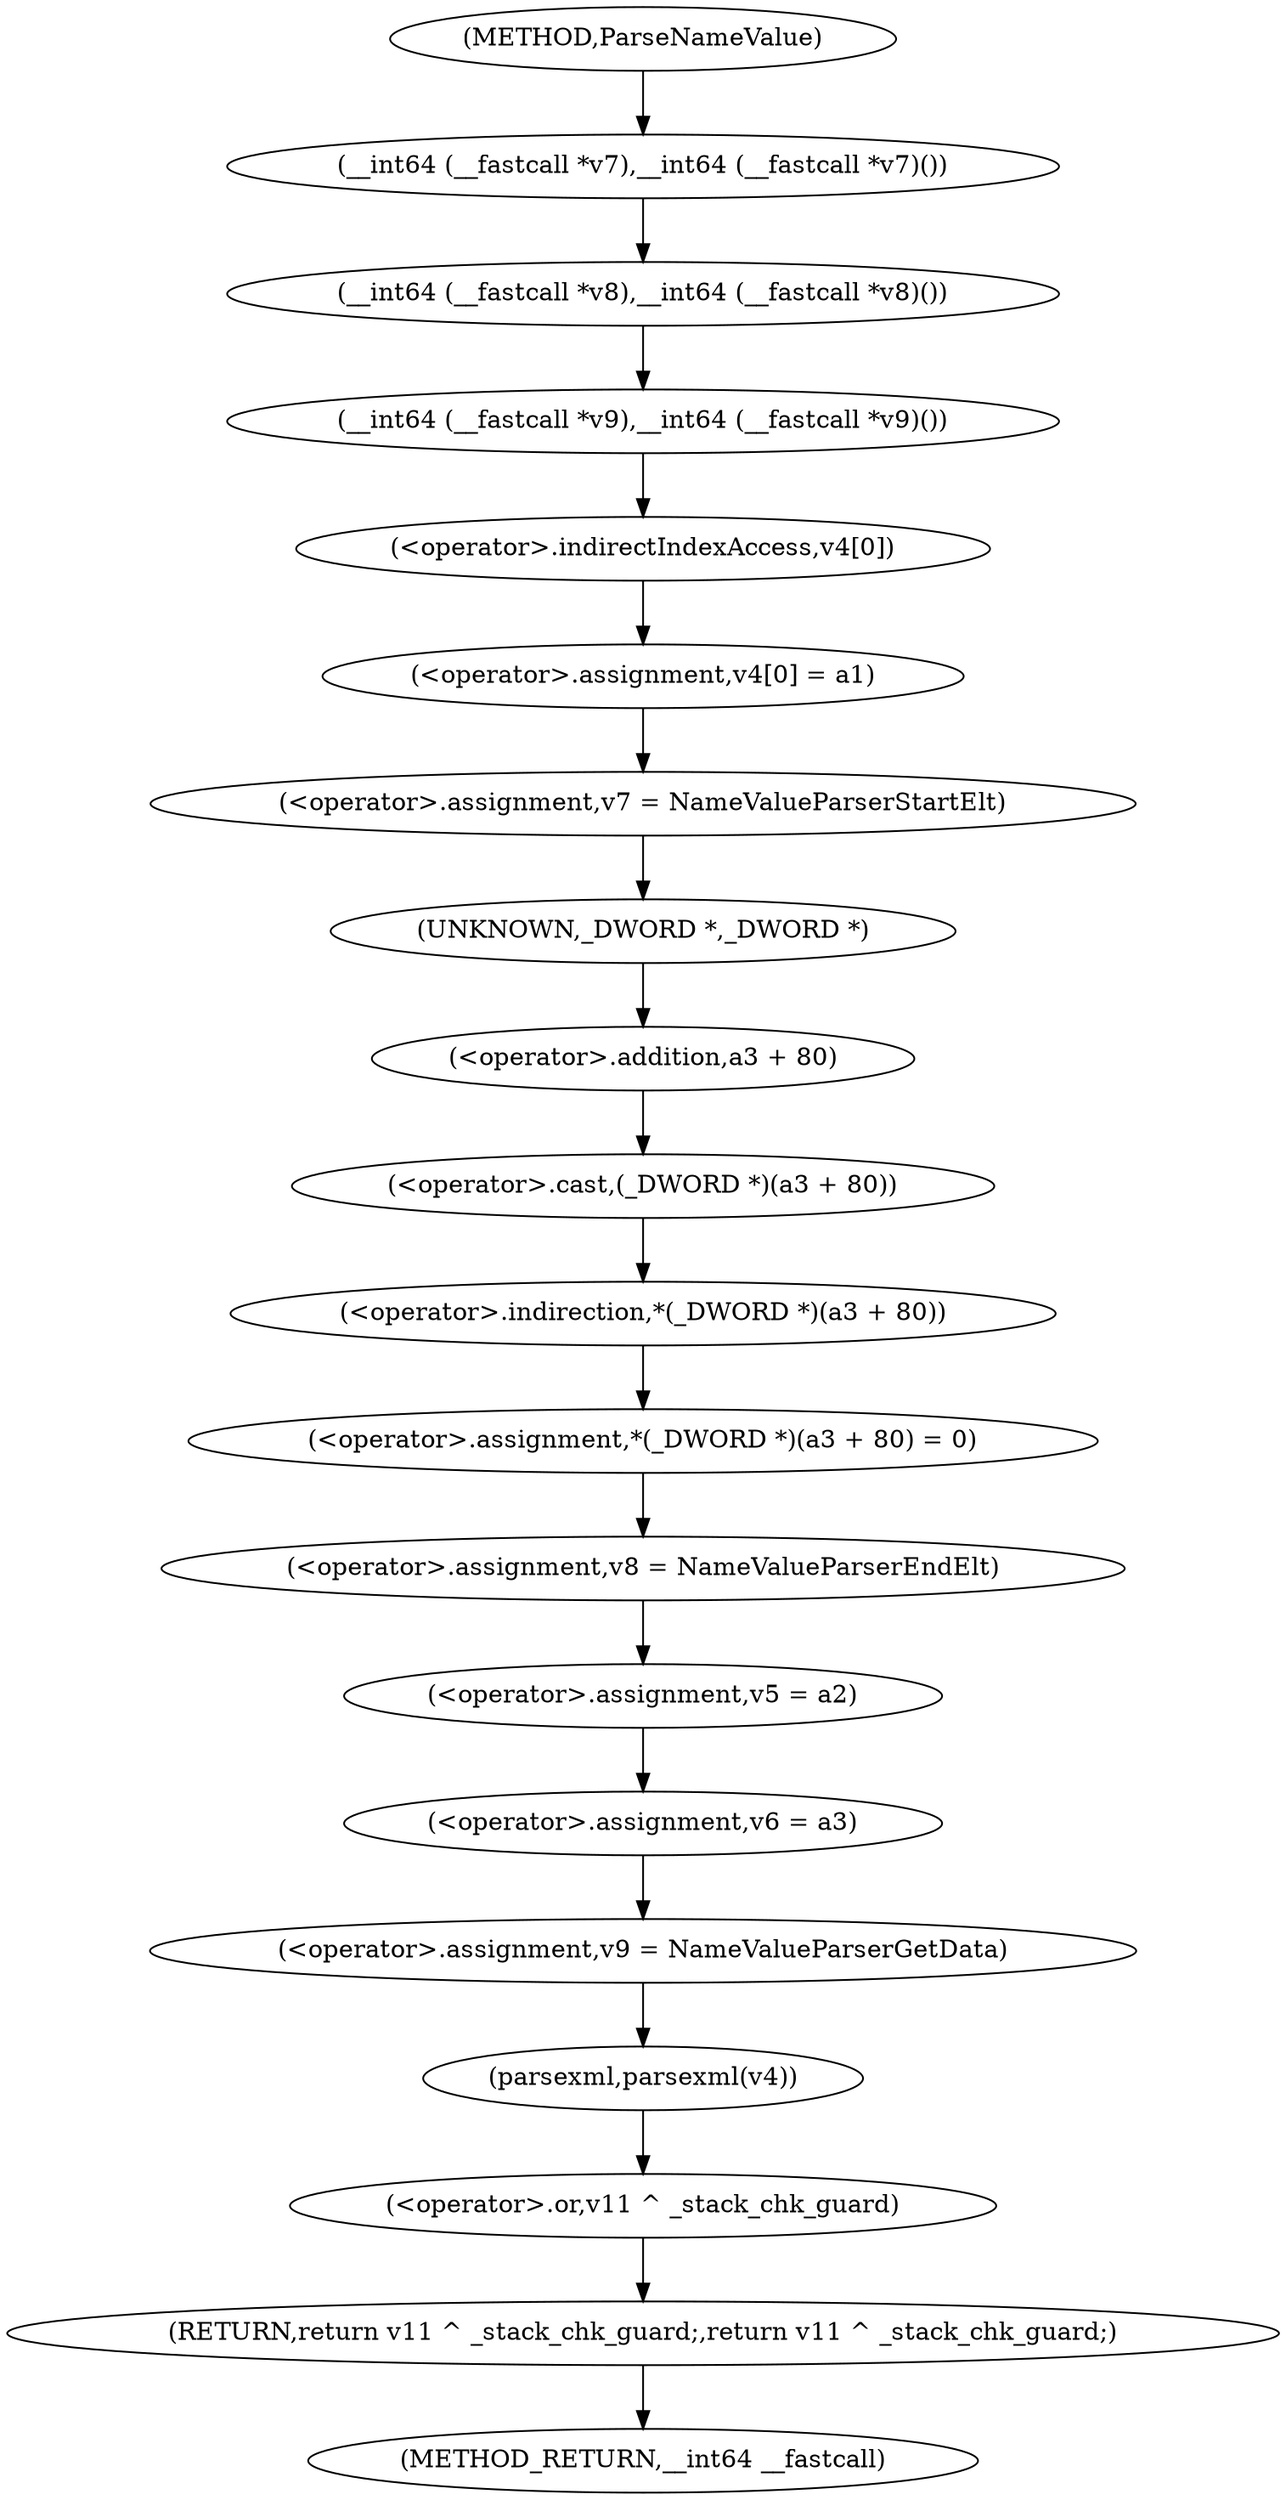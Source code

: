 digraph ParseNameValue {  
"1000117" [label = "(__int64 (__fastcall *v7),__int64 (__fastcall *v7)())" ]
"1000118" [label = "(__int64 (__fastcall *v8),__int64 (__fastcall *v8)())" ]
"1000119" [label = "(__int64 (__fastcall *v9),__int64 (__fastcall *v9)())" ]
"1000123" [label = "(<operator>.assignment,v4[0] = a1)" ]
"1000124" [label = "(<operator>.indirectIndexAccess,v4[0])" ]
"1000129" [label = "(<operator>.assignment,v7 = NameValueParserStartElt)" ]
"1000132" [label = "(<operator>.assignment,*(_DWORD *)(a3 + 80) = 0)" ]
"1000133" [label = "(<operator>.indirection,*(_DWORD *)(a3 + 80))" ]
"1000134" [label = "(<operator>.cast,(_DWORD *)(a3 + 80))" ]
"1000135" [label = "(UNKNOWN,_DWORD *,_DWORD *)" ]
"1000136" [label = "(<operator>.addition,a3 + 80)" ]
"1000140" [label = "(<operator>.assignment,v8 = NameValueParserEndElt)" ]
"1000143" [label = "(<operator>.assignment,v5 = a2)" ]
"1000146" [label = "(<operator>.assignment,v6 = a3)" ]
"1000149" [label = "(<operator>.assignment,v9 = NameValueParserGetData)" ]
"1000153" [label = "(parsexml,parsexml(v4))" ]
"1000155" [label = "(RETURN,return v11 ^ _stack_chk_guard;,return v11 ^ _stack_chk_guard;)" ]
"1000156" [label = "(<operator>.or,v11 ^ _stack_chk_guard)" ]
"1000109" [label = "(METHOD,ParseNameValue)" ]
"1000159" [label = "(METHOD_RETURN,__int64 __fastcall)" ]
  "1000117" -> "1000118" 
  "1000118" -> "1000119" 
  "1000119" -> "1000124" 
  "1000123" -> "1000129" 
  "1000124" -> "1000123" 
  "1000129" -> "1000135" 
  "1000132" -> "1000140" 
  "1000133" -> "1000132" 
  "1000134" -> "1000133" 
  "1000135" -> "1000136" 
  "1000136" -> "1000134" 
  "1000140" -> "1000143" 
  "1000143" -> "1000146" 
  "1000146" -> "1000149" 
  "1000149" -> "1000153" 
  "1000153" -> "1000156" 
  "1000155" -> "1000159" 
  "1000156" -> "1000155" 
  "1000109" -> "1000117" 
}
